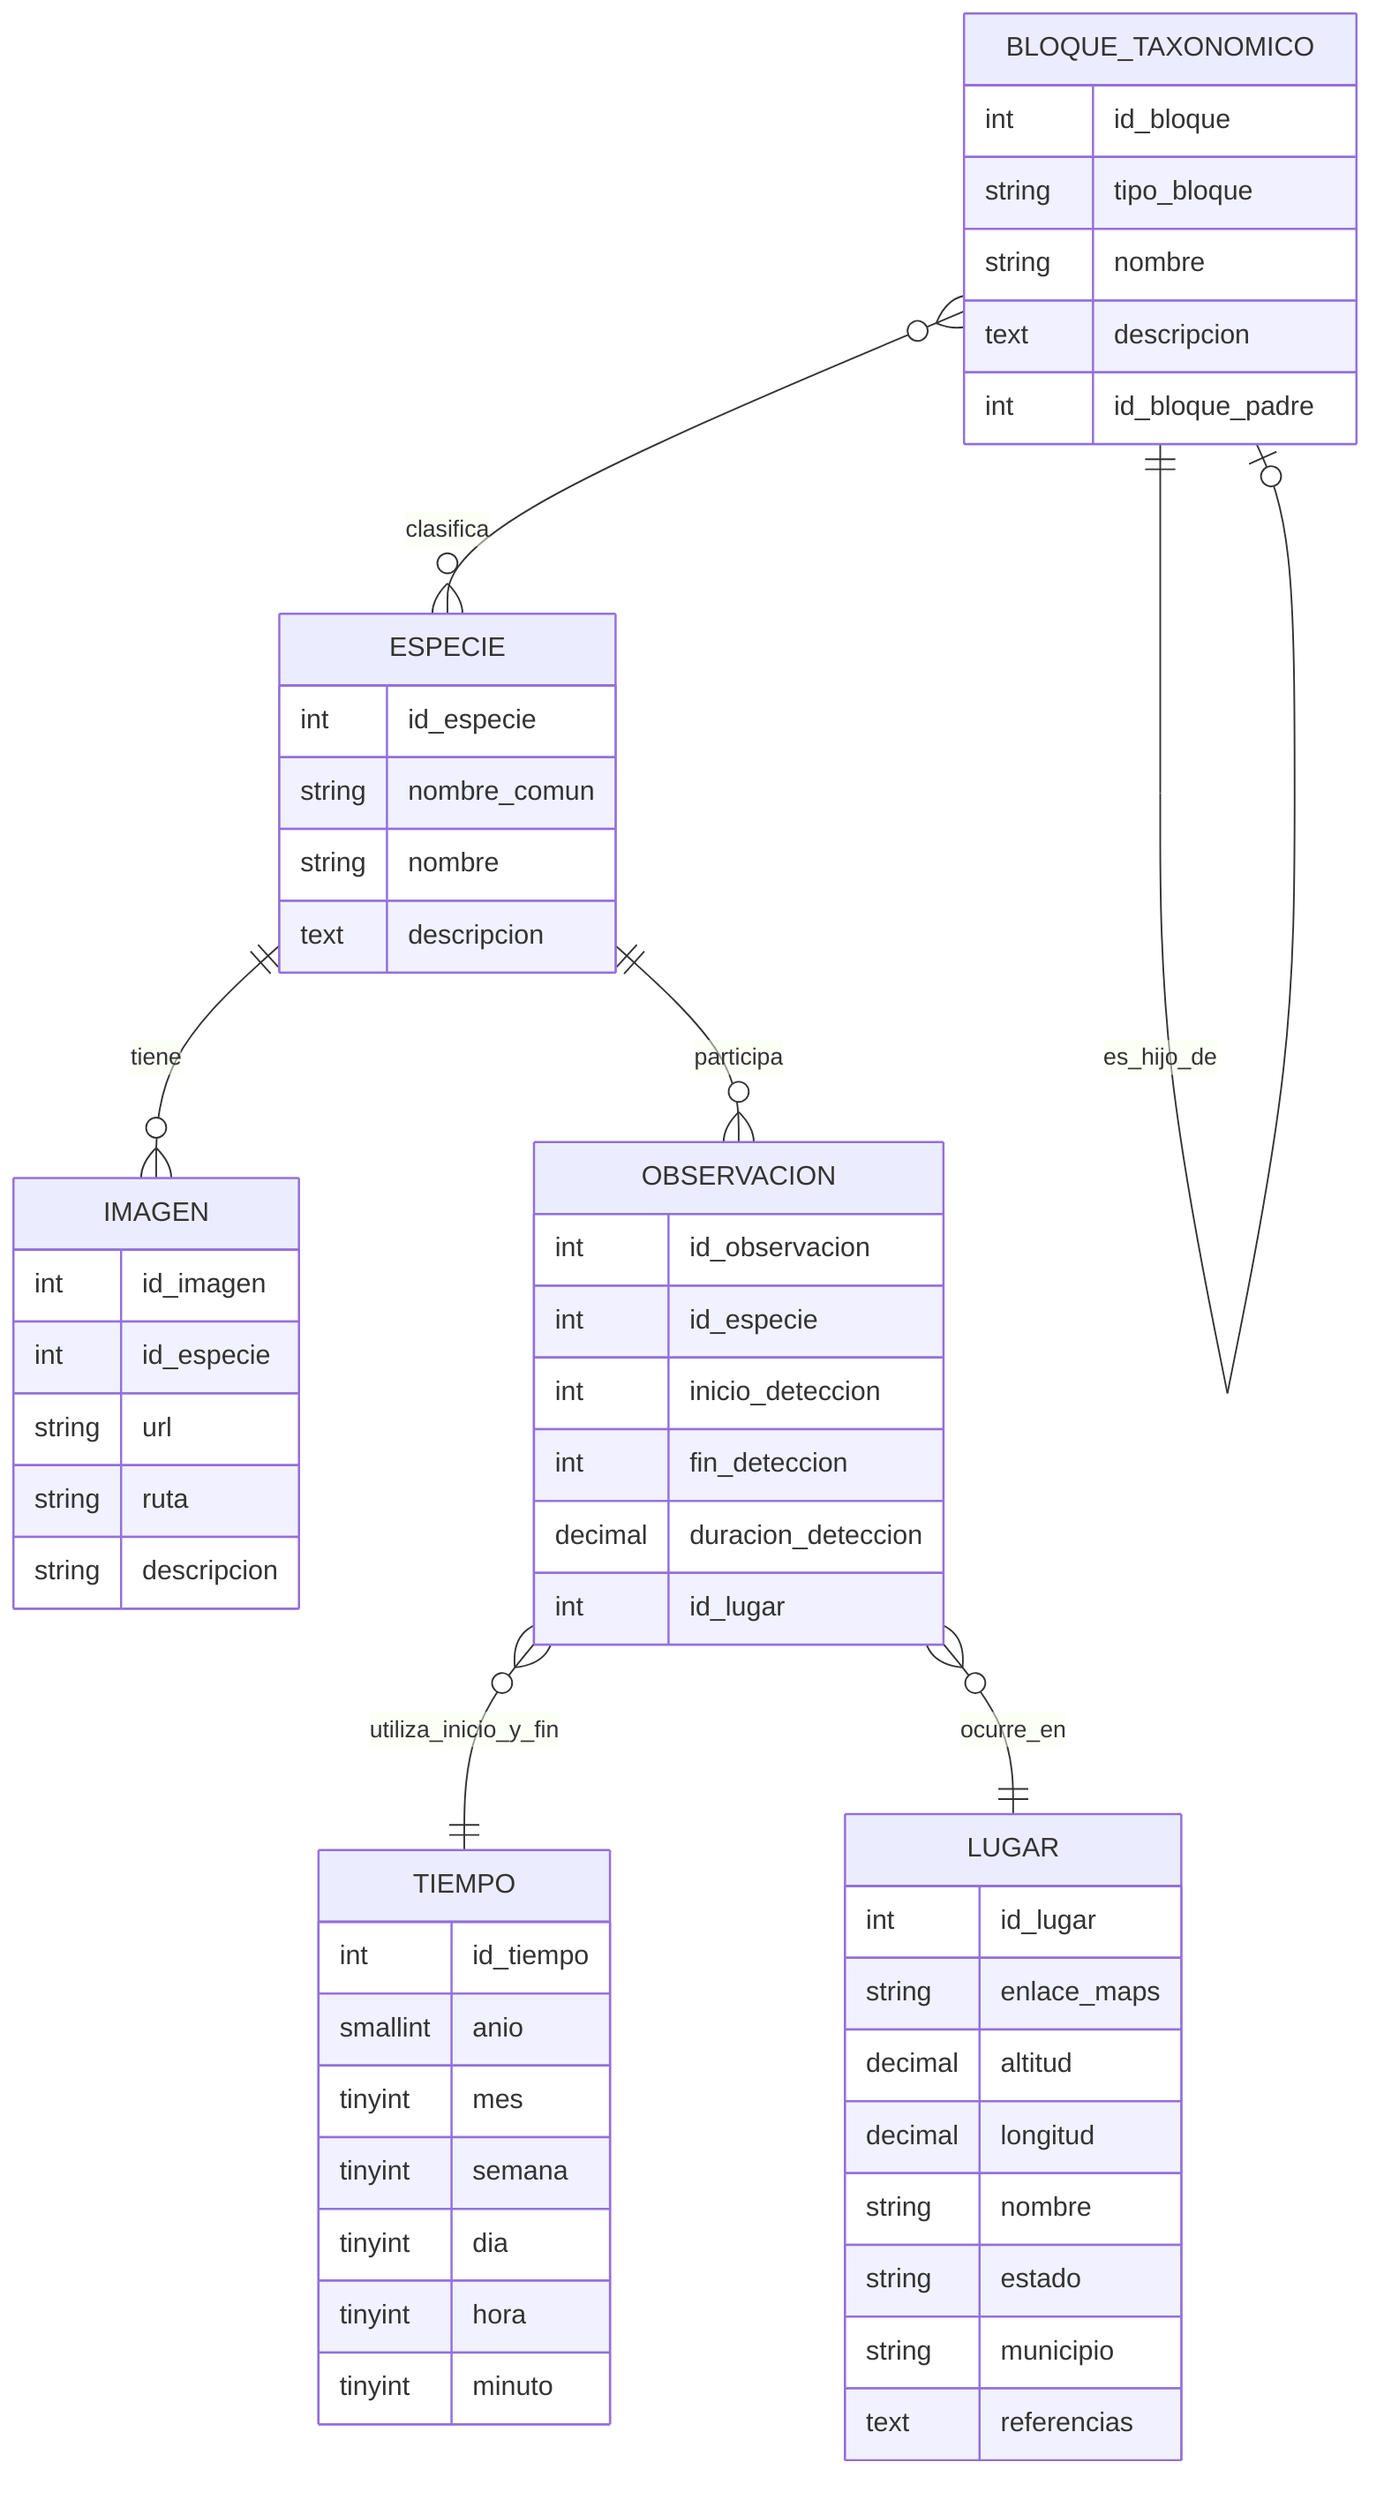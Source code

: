 erDiagram
    TIEMPO {
        int id_tiempo
        smallint anio
        tinyint mes
        tinyint semana
        tinyint dia
        tinyint hora
        tinyint minuto
    }
    LUGAR {
        int id_lugar
        string enlace_maps
        decimal altitud
        decimal longitud
        string nombre
        string estado
        string municipio
        text referencias
    }
    ESPECIE {
        int id_especie
        string nombre_comun
        string nombre
        text descripcion
    }
    IMAGEN {
        int id_imagen
        int id_especie
        string url
        string ruta
        string descripcion
    }
    BLOQUE_TAXONOMICO {
        int id_bloque
        string tipo_bloque
        string nombre
        text descripcion
        int id_bloque_padre
    }
    OBSERVACION {
        int id_observacion
        int id_especie
        int inicio_deteccion
        int fin_deteccion
        decimal duracion_deteccion
        int id_lugar
    }

    %% Relaciones
    ESPECIE ||--o{ IMAGEN : tiene
    ESPECIE ||--o{ OBSERVACION : participa
    OBSERVACION }o--|| TIEMPO : utiliza_inicio_y_fin
    OBSERVACION }o--|| LUGAR : ocurre_en
    BLOQUE_TAXONOMICO }o--o{ ESPECIE : clasifica
    BLOQUE_TAXONOMICO ||--o| BLOQUE_TAXONOMICO : es_hijo_de